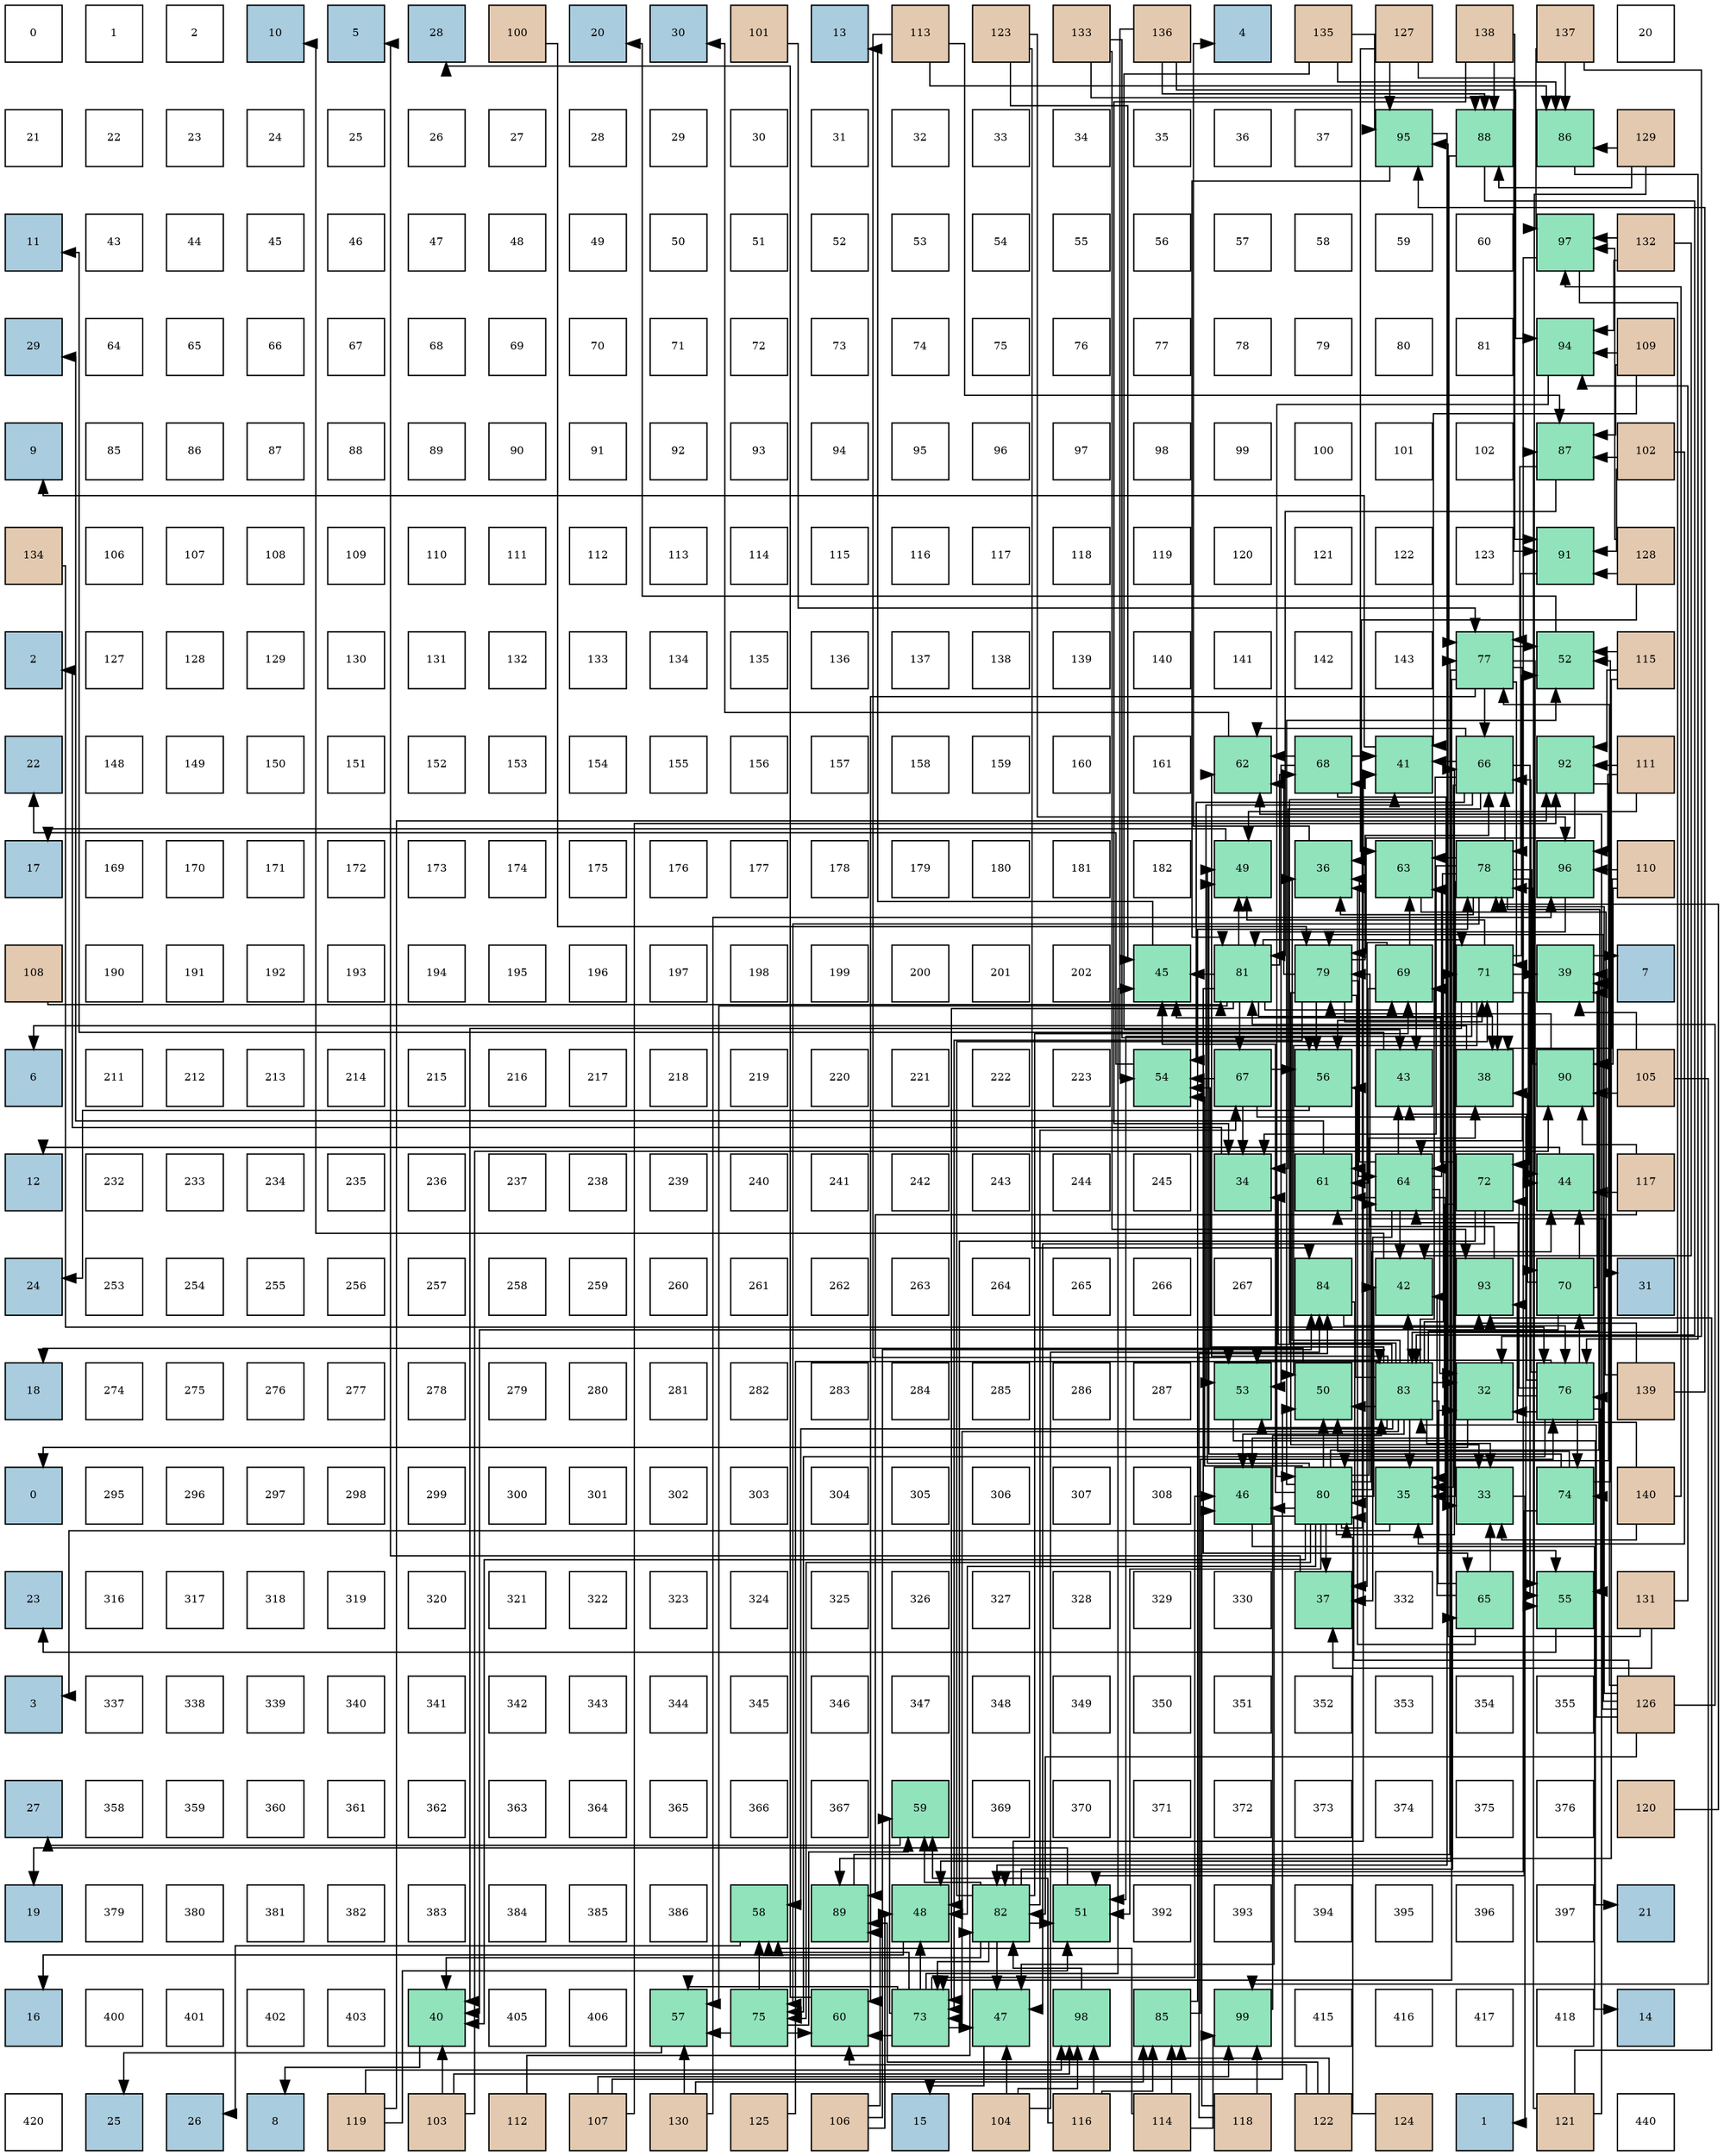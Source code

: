digraph layout{
 rankdir=TB;
 splines=ortho;
 node [style=filled shape=square fixedsize=true width=0.6];
0[label="0", fontsize=8, fillcolor="#ffffff"];
1[label="1", fontsize=8, fillcolor="#ffffff"];
2[label="2", fontsize=8, fillcolor="#ffffff"];
3[label="10", fontsize=8, fillcolor="#a9ccde"];
4[label="5", fontsize=8, fillcolor="#a9ccde"];
5[label="28", fontsize=8, fillcolor="#a9ccde"];
6[label="100", fontsize=8, fillcolor="#e3c9af"];
7[label="20", fontsize=8, fillcolor="#a9ccde"];
8[label="30", fontsize=8, fillcolor="#a9ccde"];
9[label="101", fontsize=8, fillcolor="#e3c9af"];
10[label="13", fontsize=8, fillcolor="#a9ccde"];
11[label="113", fontsize=8, fillcolor="#e3c9af"];
12[label="123", fontsize=8, fillcolor="#e3c9af"];
13[label="133", fontsize=8, fillcolor="#e3c9af"];
14[label="136", fontsize=8, fillcolor="#e3c9af"];
15[label="4", fontsize=8, fillcolor="#a9ccde"];
16[label="135", fontsize=8, fillcolor="#e3c9af"];
17[label="127", fontsize=8, fillcolor="#e3c9af"];
18[label="138", fontsize=8, fillcolor="#e3c9af"];
19[label="137", fontsize=8, fillcolor="#e3c9af"];
20[label="20", fontsize=8, fillcolor="#ffffff"];
21[label="21", fontsize=8, fillcolor="#ffffff"];
22[label="22", fontsize=8, fillcolor="#ffffff"];
23[label="23", fontsize=8, fillcolor="#ffffff"];
24[label="24", fontsize=8, fillcolor="#ffffff"];
25[label="25", fontsize=8, fillcolor="#ffffff"];
26[label="26", fontsize=8, fillcolor="#ffffff"];
27[label="27", fontsize=8, fillcolor="#ffffff"];
28[label="28", fontsize=8, fillcolor="#ffffff"];
29[label="29", fontsize=8, fillcolor="#ffffff"];
30[label="30", fontsize=8, fillcolor="#ffffff"];
31[label="31", fontsize=8, fillcolor="#ffffff"];
32[label="32", fontsize=8, fillcolor="#ffffff"];
33[label="33", fontsize=8, fillcolor="#ffffff"];
34[label="34", fontsize=8, fillcolor="#ffffff"];
35[label="35", fontsize=8, fillcolor="#ffffff"];
36[label="36", fontsize=8, fillcolor="#ffffff"];
37[label="37", fontsize=8, fillcolor="#ffffff"];
38[label="95", fontsize=8, fillcolor="#91e3bb"];
39[label="88", fontsize=8, fillcolor="#91e3bb"];
40[label="86", fontsize=8, fillcolor="#91e3bb"];
41[label="129", fontsize=8, fillcolor="#e3c9af"];
42[label="11", fontsize=8, fillcolor="#a9ccde"];
43[label="43", fontsize=8, fillcolor="#ffffff"];
44[label="44", fontsize=8, fillcolor="#ffffff"];
45[label="45", fontsize=8, fillcolor="#ffffff"];
46[label="46", fontsize=8, fillcolor="#ffffff"];
47[label="47", fontsize=8, fillcolor="#ffffff"];
48[label="48", fontsize=8, fillcolor="#ffffff"];
49[label="49", fontsize=8, fillcolor="#ffffff"];
50[label="50", fontsize=8, fillcolor="#ffffff"];
51[label="51", fontsize=8, fillcolor="#ffffff"];
52[label="52", fontsize=8, fillcolor="#ffffff"];
53[label="53", fontsize=8, fillcolor="#ffffff"];
54[label="54", fontsize=8, fillcolor="#ffffff"];
55[label="55", fontsize=8, fillcolor="#ffffff"];
56[label="56", fontsize=8, fillcolor="#ffffff"];
57[label="57", fontsize=8, fillcolor="#ffffff"];
58[label="58", fontsize=8, fillcolor="#ffffff"];
59[label="59", fontsize=8, fillcolor="#ffffff"];
60[label="60", fontsize=8, fillcolor="#ffffff"];
61[label="97", fontsize=8, fillcolor="#91e3bb"];
62[label="132", fontsize=8, fillcolor="#e3c9af"];
63[label="29", fontsize=8, fillcolor="#a9ccde"];
64[label="64", fontsize=8, fillcolor="#ffffff"];
65[label="65", fontsize=8, fillcolor="#ffffff"];
66[label="66", fontsize=8, fillcolor="#ffffff"];
67[label="67", fontsize=8, fillcolor="#ffffff"];
68[label="68", fontsize=8, fillcolor="#ffffff"];
69[label="69", fontsize=8, fillcolor="#ffffff"];
70[label="70", fontsize=8, fillcolor="#ffffff"];
71[label="71", fontsize=8, fillcolor="#ffffff"];
72[label="72", fontsize=8, fillcolor="#ffffff"];
73[label="73", fontsize=8, fillcolor="#ffffff"];
74[label="74", fontsize=8, fillcolor="#ffffff"];
75[label="75", fontsize=8, fillcolor="#ffffff"];
76[label="76", fontsize=8, fillcolor="#ffffff"];
77[label="77", fontsize=8, fillcolor="#ffffff"];
78[label="78", fontsize=8, fillcolor="#ffffff"];
79[label="79", fontsize=8, fillcolor="#ffffff"];
80[label="80", fontsize=8, fillcolor="#ffffff"];
81[label="81", fontsize=8, fillcolor="#ffffff"];
82[label="94", fontsize=8, fillcolor="#91e3bb"];
83[label="109", fontsize=8, fillcolor="#e3c9af"];
84[label="9", fontsize=8, fillcolor="#a9ccde"];
85[label="85", fontsize=8, fillcolor="#ffffff"];
86[label="86", fontsize=8, fillcolor="#ffffff"];
87[label="87", fontsize=8, fillcolor="#ffffff"];
88[label="88", fontsize=8, fillcolor="#ffffff"];
89[label="89", fontsize=8, fillcolor="#ffffff"];
90[label="90", fontsize=8, fillcolor="#ffffff"];
91[label="91", fontsize=8, fillcolor="#ffffff"];
92[label="92", fontsize=8, fillcolor="#ffffff"];
93[label="93", fontsize=8, fillcolor="#ffffff"];
94[label="94", fontsize=8, fillcolor="#ffffff"];
95[label="95", fontsize=8, fillcolor="#ffffff"];
96[label="96", fontsize=8, fillcolor="#ffffff"];
97[label="97", fontsize=8, fillcolor="#ffffff"];
98[label="98", fontsize=8, fillcolor="#ffffff"];
99[label="99", fontsize=8, fillcolor="#ffffff"];
100[label="100", fontsize=8, fillcolor="#ffffff"];
101[label="101", fontsize=8, fillcolor="#ffffff"];
102[label="102", fontsize=8, fillcolor="#ffffff"];
103[label="87", fontsize=8, fillcolor="#91e3bb"];
104[label="102", fontsize=8, fillcolor="#e3c9af"];
105[label="134", fontsize=8, fillcolor="#e3c9af"];
106[label="106", fontsize=8, fillcolor="#ffffff"];
107[label="107", fontsize=8, fillcolor="#ffffff"];
108[label="108", fontsize=8, fillcolor="#ffffff"];
109[label="109", fontsize=8, fillcolor="#ffffff"];
110[label="110", fontsize=8, fillcolor="#ffffff"];
111[label="111", fontsize=8, fillcolor="#ffffff"];
112[label="112", fontsize=8, fillcolor="#ffffff"];
113[label="113", fontsize=8, fillcolor="#ffffff"];
114[label="114", fontsize=8, fillcolor="#ffffff"];
115[label="115", fontsize=8, fillcolor="#ffffff"];
116[label="116", fontsize=8, fillcolor="#ffffff"];
117[label="117", fontsize=8, fillcolor="#ffffff"];
118[label="118", fontsize=8, fillcolor="#ffffff"];
119[label="119", fontsize=8, fillcolor="#ffffff"];
120[label="120", fontsize=8, fillcolor="#ffffff"];
121[label="121", fontsize=8, fillcolor="#ffffff"];
122[label="122", fontsize=8, fillcolor="#ffffff"];
123[label="123", fontsize=8, fillcolor="#ffffff"];
124[label="91", fontsize=8, fillcolor="#91e3bb"];
125[label="128", fontsize=8, fillcolor="#e3c9af"];
126[label="2", fontsize=8, fillcolor="#a9ccde"];
127[label="127", fontsize=8, fillcolor="#ffffff"];
128[label="128", fontsize=8, fillcolor="#ffffff"];
129[label="129", fontsize=8, fillcolor="#ffffff"];
130[label="130", fontsize=8, fillcolor="#ffffff"];
131[label="131", fontsize=8, fillcolor="#ffffff"];
132[label="132", fontsize=8, fillcolor="#ffffff"];
133[label="133", fontsize=8, fillcolor="#ffffff"];
134[label="134", fontsize=8, fillcolor="#ffffff"];
135[label="135", fontsize=8, fillcolor="#ffffff"];
136[label="136", fontsize=8, fillcolor="#ffffff"];
137[label="137", fontsize=8, fillcolor="#ffffff"];
138[label="138", fontsize=8, fillcolor="#ffffff"];
139[label="139", fontsize=8, fillcolor="#ffffff"];
140[label="140", fontsize=8, fillcolor="#ffffff"];
141[label="141", fontsize=8, fillcolor="#ffffff"];
142[label="142", fontsize=8, fillcolor="#ffffff"];
143[label="143", fontsize=8, fillcolor="#ffffff"];
144[label="77", fontsize=8, fillcolor="#91e3bb"];
145[label="52", fontsize=8, fillcolor="#91e3bb"];
146[label="115", fontsize=8, fillcolor="#e3c9af"];
147[label="22", fontsize=8, fillcolor="#a9ccde"];
148[label="148", fontsize=8, fillcolor="#ffffff"];
149[label="149", fontsize=8, fillcolor="#ffffff"];
150[label="150", fontsize=8, fillcolor="#ffffff"];
151[label="151", fontsize=8, fillcolor="#ffffff"];
152[label="152", fontsize=8, fillcolor="#ffffff"];
153[label="153", fontsize=8, fillcolor="#ffffff"];
154[label="154", fontsize=8, fillcolor="#ffffff"];
155[label="155", fontsize=8, fillcolor="#ffffff"];
156[label="156", fontsize=8, fillcolor="#ffffff"];
157[label="157", fontsize=8, fillcolor="#ffffff"];
158[label="158", fontsize=8, fillcolor="#ffffff"];
159[label="159", fontsize=8, fillcolor="#ffffff"];
160[label="160", fontsize=8, fillcolor="#ffffff"];
161[label="161", fontsize=8, fillcolor="#ffffff"];
162[label="62", fontsize=8, fillcolor="#91e3bb"];
163[label="68", fontsize=8, fillcolor="#91e3bb"];
164[label="41", fontsize=8, fillcolor="#91e3bb"];
165[label="66", fontsize=8, fillcolor="#91e3bb"];
166[label="92", fontsize=8, fillcolor="#91e3bb"];
167[label="111", fontsize=8, fillcolor="#e3c9af"];
168[label="17", fontsize=8, fillcolor="#a9ccde"];
169[label="169", fontsize=8, fillcolor="#ffffff"];
170[label="170", fontsize=8, fillcolor="#ffffff"];
171[label="171", fontsize=8, fillcolor="#ffffff"];
172[label="172", fontsize=8, fillcolor="#ffffff"];
173[label="173", fontsize=8, fillcolor="#ffffff"];
174[label="174", fontsize=8, fillcolor="#ffffff"];
175[label="175", fontsize=8, fillcolor="#ffffff"];
176[label="176", fontsize=8, fillcolor="#ffffff"];
177[label="177", fontsize=8, fillcolor="#ffffff"];
178[label="178", fontsize=8, fillcolor="#ffffff"];
179[label="179", fontsize=8, fillcolor="#ffffff"];
180[label="180", fontsize=8, fillcolor="#ffffff"];
181[label="181", fontsize=8, fillcolor="#ffffff"];
182[label="182", fontsize=8, fillcolor="#ffffff"];
183[label="49", fontsize=8, fillcolor="#91e3bb"];
184[label="36", fontsize=8, fillcolor="#91e3bb"];
185[label="63", fontsize=8, fillcolor="#91e3bb"];
186[label="78", fontsize=8, fillcolor="#91e3bb"];
187[label="96", fontsize=8, fillcolor="#91e3bb"];
188[label="110", fontsize=8, fillcolor="#e3c9af"];
189[label="108", fontsize=8, fillcolor="#e3c9af"];
190[label="190", fontsize=8, fillcolor="#ffffff"];
191[label="191", fontsize=8, fillcolor="#ffffff"];
192[label="192", fontsize=8, fillcolor="#ffffff"];
193[label="193", fontsize=8, fillcolor="#ffffff"];
194[label="194", fontsize=8, fillcolor="#ffffff"];
195[label="195", fontsize=8, fillcolor="#ffffff"];
196[label="196", fontsize=8, fillcolor="#ffffff"];
197[label="197", fontsize=8, fillcolor="#ffffff"];
198[label="198", fontsize=8, fillcolor="#ffffff"];
199[label="199", fontsize=8, fillcolor="#ffffff"];
200[label="200", fontsize=8, fillcolor="#ffffff"];
201[label="201", fontsize=8, fillcolor="#ffffff"];
202[label="202", fontsize=8, fillcolor="#ffffff"];
203[label="45", fontsize=8, fillcolor="#91e3bb"];
204[label="81", fontsize=8, fillcolor="#91e3bb"];
205[label="79", fontsize=8, fillcolor="#91e3bb"];
206[label="69", fontsize=8, fillcolor="#91e3bb"];
207[label="71", fontsize=8, fillcolor="#91e3bb"];
208[label="39", fontsize=8, fillcolor="#91e3bb"];
209[label="7", fontsize=8, fillcolor="#a9ccde"];
210[label="6", fontsize=8, fillcolor="#a9ccde"];
211[label="211", fontsize=8, fillcolor="#ffffff"];
212[label="212", fontsize=8, fillcolor="#ffffff"];
213[label="213", fontsize=8, fillcolor="#ffffff"];
214[label="214", fontsize=8, fillcolor="#ffffff"];
215[label="215", fontsize=8, fillcolor="#ffffff"];
216[label="216", fontsize=8, fillcolor="#ffffff"];
217[label="217", fontsize=8, fillcolor="#ffffff"];
218[label="218", fontsize=8, fillcolor="#ffffff"];
219[label="219", fontsize=8, fillcolor="#ffffff"];
220[label="220", fontsize=8, fillcolor="#ffffff"];
221[label="221", fontsize=8, fillcolor="#ffffff"];
222[label="222", fontsize=8, fillcolor="#ffffff"];
223[label="223", fontsize=8, fillcolor="#ffffff"];
224[label="54", fontsize=8, fillcolor="#91e3bb"];
225[label="67", fontsize=8, fillcolor="#91e3bb"];
226[label="56", fontsize=8, fillcolor="#91e3bb"];
227[label="43", fontsize=8, fillcolor="#91e3bb"];
228[label="38", fontsize=8, fillcolor="#91e3bb"];
229[label="90", fontsize=8, fillcolor="#91e3bb"];
230[label="105", fontsize=8, fillcolor="#e3c9af"];
231[label="12", fontsize=8, fillcolor="#a9ccde"];
232[label="232", fontsize=8, fillcolor="#ffffff"];
233[label="233", fontsize=8, fillcolor="#ffffff"];
234[label="234", fontsize=8, fillcolor="#ffffff"];
235[label="235", fontsize=8, fillcolor="#ffffff"];
236[label="236", fontsize=8, fillcolor="#ffffff"];
237[label="237", fontsize=8, fillcolor="#ffffff"];
238[label="238", fontsize=8, fillcolor="#ffffff"];
239[label="239", fontsize=8, fillcolor="#ffffff"];
240[label="240", fontsize=8, fillcolor="#ffffff"];
241[label="241", fontsize=8, fillcolor="#ffffff"];
242[label="242", fontsize=8, fillcolor="#ffffff"];
243[label="243", fontsize=8, fillcolor="#ffffff"];
244[label="244", fontsize=8, fillcolor="#ffffff"];
245[label="245", fontsize=8, fillcolor="#ffffff"];
246[label="34", fontsize=8, fillcolor="#91e3bb"];
247[label="61", fontsize=8, fillcolor="#91e3bb"];
248[label="64", fontsize=8, fillcolor="#91e3bb"];
249[label="72", fontsize=8, fillcolor="#91e3bb"];
250[label="44", fontsize=8, fillcolor="#91e3bb"];
251[label="117", fontsize=8, fillcolor="#e3c9af"];
252[label="24", fontsize=8, fillcolor="#a9ccde"];
253[label="253", fontsize=8, fillcolor="#ffffff"];
254[label="254", fontsize=8, fillcolor="#ffffff"];
255[label="255", fontsize=8, fillcolor="#ffffff"];
256[label="256", fontsize=8, fillcolor="#ffffff"];
257[label="257", fontsize=8, fillcolor="#ffffff"];
258[label="258", fontsize=8, fillcolor="#ffffff"];
259[label="259", fontsize=8, fillcolor="#ffffff"];
260[label="260", fontsize=8, fillcolor="#ffffff"];
261[label="261", fontsize=8, fillcolor="#ffffff"];
262[label="262", fontsize=8, fillcolor="#ffffff"];
263[label="263", fontsize=8, fillcolor="#ffffff"];
264[label="264", fontsize=8, fillcolor="#ffffff"];
265[label="265", fontsize=8, fillcolor="#ffffff"];
266[label="266", fontsize=8, fillcolor="#ffffff"];
267[label="267", fontsize=8, fillcolor="#ffffff"];
268[label="84", fontsize=8, fillcolor="#91e3bb"];
269[label="42", fontsize=8, fillcolor="#91e3bb"];
270[label="93", fontsize=8, fillcolor="#91e3bb"];
271[label="70", fontsize=8, fillcolor="#91e3bb"];
272[label="31", fontsize=8, fillcolor="#a9ccde"];
273[label="18", fontsize=8, fillcolor="#a9ccde"];
274[label="274", fontsize=8, fillcolor="#ffffff"];
275[label="275", fontsize=8, fillcolor="#ffffff"];
276[label="276", fontsize=8, fillcolor="#ffffff"];
277[label="277", fontsize=8, fillcolor="#ffffff"];
278[label="278", fontsize=8, fillcolor="#ffffff"];
279[label="279", fontsize=8, fillcolor="#ffffff"];
280[label="280", fontsize=8, fillcolor="#ffffff"];
281[label="281", fontsize=8, fillcolor="#ffffff"];
282[label="282", fontsize=8, fillcolor="#ffffff"];
283[label="283", fontsize=8, fillcolor="#ffffff"];
284[label="284", fontsize=8, fillcolor="#ffffff"];
285[label="285", fontsize=8, fillcolor="#ffffff"];
286[label="286", fontsize=8, fillcolor="#ffffff"];
287[label="287", fontsize=8, fillcolor="#ffffff"];
288[label="53", fontsize=8, fillcolor="#91e3bb"];
289[label="50", fontsize=8, fillcolor="#91e3bb"];
290[label="83", fontsize=8, fillcolor="#91e3bb"];
291[label="32", fontsize=8, fillcolor="#91e3bb"];
292[label="76", fontsize=8, fillcolor="#91e3bb"];
293[label="139", fontsize=8, fillcolor="#e3c9af"];
294[label="0", fontsize=8, fillcolor="#a9ccde"];
295[label="295", fontsize=8, fillcolor="#ffffff"];
296[label="296", fontsize=8, fillcolor="#ffffff"];
297[label="297", fontsize=8, fillcolor="#ffffff"];
298[label="298", fontsize=8, fillcolor="#ffffff"];
299[label="299", fontsize=8, fillcolor="#ffffff"];
300[label="300", fontsize=8, fillcolor="#ffffff"];
301[label="301", fontsize=8, fillcolor="#ffffff"];
302[label="302", fontsize=8, fillcolor="#ffffff"];
303[label="303", fontsize=8, fillcolor="#ffffff"];
304[label="304", fontsize=8, fillcolor="#ffffff"];
305[label="305", fontsize=8, fillcolor="#ffffff"];
306[label="306", fontsize=8, fillcolor="#ffffff"];
307[label="307", fontsize=8, fillcolor="#ffffff"];
308[label="308", fontsize=8, fillcolor="#ffffff"];
309[label="46", fontsize=8, fillcolor="#91e3bb"];
310[label="80", fontsize=8, fillcolor="#91e3bb"];
311[label="35", fontsize=8, fillcolor="#91e3bb"];
312[label="33", fontsize=8, fillcolor="#91e3bb"];
313[label="74", fontsize=8, fillcolor="#91e3bb"];
314[label="140", fontsize=8, fillcolor="#e3c9af"];
315[label="23", fontsize=8, fillcolor="#a9ccde"];
316[label="316", fontsize=8, fillcolor="#ffffff"];
317[label="317", fontsize=8, fillcolor="#ffffff"];
318[label="318", fontsize=8, fillcolor="#ffffff"];
319[label="319", fontsize=8, fillcolor="#ffffff"];
320[label="320", fontsize=8, fillcolor="#ffffff"];
321[label="321", fontsize=8, fillcolor="#ffffff"];
322[label="322", fontsize=8, fillcolor="#ffffff"];
323[label="323", fontsize=8, fillcolor="#ffffff"];
324[label="324", fontsize=8, fillcolor="#ffffff"];
325[label="325", fontsize=8, fillcolor="#ffffff"];
326[label="326", fontsize=8, fillcolor="#ffffff"];
327[label="327", fontsize=8, fillcolor="#ffffff"];
328[label="328", fontsize=8, fillcolor="#ffffff"];
329[label="329", fontsize=8, fillcolor="#ffffff"];
330[label="330", fontsize=8, fillcolor="#ffffff"];
331[label="37", fontsize=8, fillcolor="#91e3bb"];
332[label="332", fontsize=8, fillcolor="#ffffff"];
333[label="65", fontsize=8, fillcolor="#91e3bb"];
334[label="55", fontsize=8, fillcolor="#91e3bb"];
335[label="131", fontsize=8, fillcolor="#e3c9af"];
336[label="3", fontsize=8, fillcolor="#a9ccde"];
337[label="337", fontsize=8, fillcolor="#ffffff"];
338[label="338", fontsize=8, fillcolor="#ffffff"];
339[label="339", fontsize=8, fillcolor="#ffffff"];
340[label="340", fontsize=8, fillcolor="#ffffff"];
341[label="341", fontsize=8, fillcolor="#ffffff"];
342[label="342", fontsize=8, fillcolor="#ffffff"];
343[label="343", fontsize=8, fillcolor="#ffffff"];
344[label="344", fontsize=8, fillcolor="#ffffff"];
345[label="345", fontsize=8, fillcolor="#ffffff"];
346[label="346", fontsize=8, fillcolor="#ffffff"];
347[label="347", fontsize=8, fillcolor="#ffffff"];
348[label="348", fontsize=8, fillcolor="#ffffff"];
349[label="349", fontsize=8, fillcolor="#ffffff"];
350[label="350", fontsize=8, fillcolor="#ffffff"];
351[label="351", fontsize=8, fillcolor="#ffffff"];
352[label="352", fontsize=8, fillcolor="#ffffff"];
353[label="353", fontsize=8, fillcolor="#ffffff"];
354[label="354", fontsize=8, fillcolor="#ffffff"];
355[label="355", fontsize=8, fillcolor="#ffffff"];
356[label="126", fontsize=8, fillcolor="#e3c9af"];
357[label="27", fontsize=8, fillcolor="#a9ccde"];
358[label="358", fontsize=8, fillcolor="#ffffff"];
359[label="359", fontsize=8, fillcolor="#ffffff"];
360[label="360", fontsize=8, fillcolor="#ffffff"];
361[label="361", fontsize=8, fillcolor="#ffffff"];
362[label="362", fontsize=8, fillcolor="#ffffff"];
363[label="363", fontsize=8, fillcolor="#ffffff"];
364[label="364", fontsize=8, fillcolor="#ffffff"];
365[label="365", fontsize=8, fillcolor="#ffffff"];
366[label="366", fontsize=8, fillcolor="#ffffff"];
367[label="367", fontsize=8, fillcolor="#ffffff"];
368[label="59", fontsize=8, fillcolor="#91e3bb"];
369[label="369", fontsize=8, fillcolor="#ffffff"];
370[label="370", fontsize=8, fillcolor="#ffffff"];
371[label="371", fontsize=8, fillcolor="#ffffff"];
372[label="372", fontsize=8, fillcolor="#ffffff"];
373[label="373", fontsize=8, fillcolor="#ffffff"];
374[label="374", fontsize=8, fillcolor="#ffffff"];
375[label="375", fontsize=8, fillcolor="#ffffff"];
376[label="376", fontsize=8, fillcolor="#ffffff"];
377[label="120", fontsize=8, fillcolor="#e3c9af"];
378[label="19", fontsize=8, fillcolor="#a9ccde"];
379[label="379", fontsize=8, fillcolor="#ffffff"];
380[label="380", fontsize=8, fillcolor="#ffffff"];
381[label="381", fontsize=8, fillcolor="#ffffff"];
382[label="382", fontsize=8, fillcolor="#ffffff"];
383[label="383", fontsize=8, fillcolor="#ffffff"];
384[label="384", fontsize=8, fillcolor="#ffffff"];
385[label="385", fontsize=8, fillcolor="#ffffff"];
386[label="386", fontsize=8, fillcolor="#ffffff"];
387[label="58", fontsize=8, fillcolor="#91e3bb"];
388[label="89", fontsize=8, fillcolor="#91e3bb"];
389[label="48", fontsize=8, fillcolor="#91e3bb"];
390[label="82", fontsize=8, fillcolor="#91e3bb"];
391[label="51", fontsize=8, fillcolor="#91e3bb"];
392[label="392", fontsize=8, fillcolor="#ffffff"];
393[label="393", fontsize=8, fillcolor="#ffffff"];
394[label="394", fontsize=8, fillcolor="#ffffff"];
395[label="395", fontsize=8, fillcolor="#ffffff"];
396[label="396", fontsize=8, fillcolor="#ffffff"];
397[label="397", fontsize=8, fillcolor="#ffffff"];
398[label="21", fontsize=8, fillcolor="#a9ccde"];
399[label="16", fontsize=8, fillcolor="#a9ccde"];
400[label="400", fontsize=8, fillcolor="#ffffff"];
401[label="401", fontsize=8, fillcolor="#ffffff"];
402[label="402", fontsize=8, fillcolor="#ffffff"];
403[label="403", fontsize=8, fillcolor="#ffffff"];
404[label="40", fontsize=8, fillcolor="#91e3bb"];
405[label="405", fontsize=8, fillcolor="#ffffff"];
406[label="406", fontsize=8, fillcolor="#ffffff"];
407[label="57", fontsize=8, fillcolor="#91e3bb"];
408[label="75", fontsize=8, fillcolor="#91e3bb"];
409[label="60", fontsize=8, fillcolor="#91e3bb"];
410[label="73", fontsize=8, fillcolor="#91e3bb"];
411[label="47", fontsize=8, fillcolor="#91e3bb"];
412[label="98", fontsize=8, fillcolor="#91e3bb"];
413[label="85", fontsize=8, fillcolor="#91e3bb"];
414[label="99", fontsize=8, fillcolor="#91e3bb"];
415[label="415", fontsize=8, fillcolor="#ffffff"];
416[label="416", fontsize=8, fillcolor="#ffffff"];
417[label="417", fontsize=8, fillcolor="#ffffff"];
418[label="418", fontsize=8, fillcolor="#ffffff"];
419[label="14", fontsize=8, fillcolor="#a9ccde"];
420[label="420", fontsize=8, fillcolor="#ffffff"];
421[label="25", fontsize=8, fillcolor="#a9ccde"];
422[label="26", fontsize=8, fillcolor="#a9ccde"];
423[label="8", fontsize=8, fillcolor="#a9ccde"];
424[label="119", fontsize=8, fillcolor="#e3c9af"];
425[label="103", fontsize=8, fillcolor="#e3c9af"];
426[label="112", fontsize=8, fillcolor="#e3c9af"];
427[label="107", fontsize=8, fillcolor="#e3c9af"];
428[label="130", fontsize=8, fillcolor="#e3c9af"];
429[label="125", fontsize=8, fillcolor="#e3c9af"];
430[label="106", fontsize=8, fillcolor="#e3c9af"];
431[label="15", fontsize=8, fillcolor="#a9ccde"];
432[label="104", fontsize=8, fillcolor="#e3c9af"];
433[label="116", fontsize=8, fillcolor="#e3c9af"];
434[label="114", fontsize=8, fillcolor="#e3c9af"];
435[label="118", fontsize=8, fillcolor="#e3c9af"];
436[label="122", fontsize=8, fillcolor="#e3c9af"];
437[label="124", fontsize=8, fillcolor="#e3c9af"];
438[label="1", fontsize=8, fillcolor="#a9ccde"];
439[label="121", fontsize=8, fillcolor="#e3c9af"];
440[label="440", fontsize=8, fillcolor="#ffffff"];
edge [constraint=false, style=vis];291 -> 294;
312 -> 438;
246 -> 126;
311 -> 336;
184 -> 15;
331 -> 4;
228 -> 210;
208 -> 209;
404 -> 423;
164 -> 84;
269 -> 3;
227 -> 42;
250 -> 231;
203 -> 10;
309 -> 419;
411 -> 431;
389 -> 399;
183 -> 168;
289 -> 273;
391 -> 378;
145 -> 7;
288 -> 398;
224 -> 147;
334 -> 315;
226 -> 252;
407 -> 421;
387 -> 422;
368 -> 357;
409 -> 5;
247 -> 63;
162 -> 8;
185 -> 272;
248 -> 291;
248 -> 312;
248 -> 184;
248 -> 331;
248 -> 269;
248 -> 227;
248 -> 247;
248 -> 185;
333 -> 291;
333 -> 312;
333 -> 184;
333 -> 269;
165 -> 246;
165 -> 311;
165 -> 164;
165 -> 288;
165 -> 224;
165 -> 334;
165 -> 226;
165 -> 162;
225 -> 246;
225 -> 224;
225 -> 334;
225 -> 226;
163 -> 311;
163 -> 164;
163 -> 288;
163 -> 162;
206 -> 331;
206 -> 227;
206 -> 247;
206 -> 185;
271 -> 228;
271 -> 208;
271 -> 404;
271 -> 250;
207 -> 228;
207 -> 208;
207 -> 404;
207 -> 250;
207 -> 183;
207 -> 289;
207 -> 391;
207 -> 145;
249 -> 203;
249 -> 309;
249 -> 411;
249 -> 389;
410 -> 203;
410 -> 309;
410 -> 411;
410 -> 389;
410 -> 407;
410 -> 387;
410 -> 368;
410 -> 409;
313 -> 183;
313 -> 289;
313 -> 391;
313 -> 145;
408 -> 407;
408 -> 387;
408 -> 368;
408 -> 409;
292 -> 291;
292 -> 227;
292 -> 288;
292 -> 334;
292 -> 248;
292 -> 165;
292 -> 271;
292 -> 249;
292 -> 313;
292 -> 408;
144 -> 250;
144 -> 389;
144 -> 145;
144 -> 409;
144 -> 248;
144 -> 165;
144 -> 207;
144 -> 410;
186 -> 246;
186 -> 311;
186 -> 184;
186 -> 185;
186 -> 248;
186 -> 165;
186 -> 271;
186 -> 249;
186 -> 313;
186 -> 408;
205 -> 312;
205 -> 226;
205 -> 247;
205 -> 162;
205 -> 248;
205 -> 165;
205 -> 207;
205 -> 410;
310 -> 331;
310 -> 228;
310 -> 208;
310 -> 404;
310 -> 164;
310 -> 269;
310 -> 250;
310 -> 203;
310 -> 309;
310 -> 411;
310 -> 389;
310 -> 183;
310 -> 289;
310 -> 391;
310 -> 145;
310 -> 224;
310 -> 248;
310 -> 165;
310 -> 408;
204 -> 228;
204 -> 203;
204 -> 183;
204 -> 407;
204 -> 333;
204 -> 225;
204 -> 163;
204 -> 206;
204 -> 207;
204 -> 410;
390 -> 404;
390 -> 411;
390 -> 391;
390 -> 368;
390 -> 333;
390 -> 225;
390 -> 163;
390 -> 206;
390 -> 207;
390 -> 410;
290 -> 291;
290 -> 312;
290 -> 246;
290 -> 311;
290 -> 184;
290 -> 208;
290 -> 164;
290 -> 269;
290 -> 309;
290 -> 289;
290 -> 288;
290 -> 224;
290 -> 334;
290 -> 226;
290 -> 387;
290 -> 162;
290 -> 206;
290 -> 207;
290 -> 410;
268 -> 292;
268 -> 310;
413 -> 292;
413 -> 186;
40 -> 292;
103 -> 144;
103 -> 204;
39 -> 144;
39 -> 290;
388 -> 144;
229 -> 186;
229 -> 205;
124 -> 186;
166 -> 205;
166 -> 310;
270 -> 205;
82 -> 310;
38 -> 204;
38 -> 390;
187 -> 204;
61 -> 390;
61 -> 290;
412 -> 390;
414 -> 290;
6 -> 205;
9 -> 144;
104 -> 311;
104 -> 103;
104 -> 124;
425 -> 404;
425 -> 229;
425 -> 412;
432 -> 411;
432 -> 268;
432 -> 412;
230 -> 208;
230 -> 229;
230 -> 414;
430 -> 389;
430 -> 268;
430 -> 388;
427 -> 289;
427 -> 166;
427 -> 414;
189 -> 204;
83 -> 164;
83 -> 103;
83 -> 82;
188 -> 228;
188 -> 229;
188 -> 187;
167 -> 183;
167 -> 166;
167 -> 187;
426 -> 390;
11 -> 288;
11 -> 40;
11 -> 103;
434 -> 387;
434 -> 413;
434 -> 414;
146 -> 145;
146 -> 388;
146 -> 166;
433 -> 368;
433 -> 413;
433 -> 412;
251 -> 250;
251 -> 388;
251 -> 229;
435 -> 309;
435 -> 268;
435 -> 414;
424 -> 391;
424 -> 166;
424 -> 412;
377 -> 186;
439 -> 162;
439 -> 103;
439 -> 270;
436 -> 409;
436 -> 413;
436 -> 388;
12 -> 203;
12 -> 268;
12 -> 187;
437 -> 310;
429 -> 290;
356 -> 292;
356 -> 144;
356 -> 186;
356 -> 205;
356 -> 310;
356 -> 204;
356 -> 390;
356 -> 290;
17 -> 185;
17 -> 124;
17 -> 38;
125 -> 184;
125 -> 124;
125 -> 61;
41 -> 334;
41 -> 40;
41 -> 39;
428 -> 407;
428 -> 413;
428 -> 187;
335 -> 331;
335 -> 82;
335 -> 38;
62 -> 269;
62 -> 82;
62 -> 61;
13 -> 226;
13 -> 39;
13 -> 270;
105 -> 292;
16 -> 227;
16 -> 40;
16 -> 38;
14 -> 224;
14 -> 39;
14 -> 82;
19 -> 291;
19 -> 40;
19 -> 61;
18 -> 246;
18 -> 39;
18 -> 124;
293 -> 247;
293 -> 270;
293 -> 38;
314 -> 312;
314 -> 270;
314 -> 61;
edge [constraint=true, style=invis];
0 -> 21 -> 42 -> 63 -> 84 -> 105 -> 126 -> 147 -> 168 -> 189 -> 210 -> 231 -> 252 -> 273 -> 294 -> 315 -> 336 -> 357 -> 378 -> 399 -> 420;
1 -> 22 -> 43 -> 64 -> 85 -> 106 -> 127 -> 148 -> 169 -> 190 -> 211 -> 232 -> 253 -> 274 -> 295 -> 316 -> 337 -> 358 -> 379 -> 400 -> 421;
2 -> 23 -> 44 -> 65 -> 86 -> 107 -> 128 -> 149 -> 170 -> 191 -> 212 -> 233 -> 254 -> 275 -> 296 -> 317 -> 338 -> 359 -> 380 -> 401 -> 422;
3 -> 24 -> 45 -> 66 -> 87 -> 108 -> 129 -> 150 -> 171 -> 192 -> 213 -> 234 -> 255 -> 276 -> 297 -> 318 -> 339 -> 360 -> 381 -> 402 -> 423;
4 -> 25 -> 46 -> 67 -> 88 -> 109 -> 130 -> 151 -> 172 -> 193 -> 214 -> 235 -> 256 -> 277 -> 298 -> 319 -> 340 -> 361 -> 382 -> 403 -> 424;
5 -> 26 -> 47 -> 68 -> 89 -> 110 -> 131 -> 152 -> 173 -> 194 -> 215 -> 236 -> 257 -> 278 -> 299 -> 320 -> 341 -> 362 -> 383 -> 404 -> 425;
6 -> 27 -> 48 -> 69 -> 90 -> 111 -> 132 -> 153 -> 174 -> 195 -> 216 -> 237 -> 258 -> 279 -> 300 -> 321 -> 342 -> 363 -> 384 -> 405 -> 426;
7 -> 28 -> 49 -> 70 -> 91 -> 112 -> 133 -> 154 -> 175 -> 196 -> 217 -> 238 -> 259 -> 280 -> 301 -> 322 -> 343 -> 364 -> 385 -> 406 -> 427;
8 -> 29 -> 50 -> 71 -> 92 -> 113 -> 134 -> 155 -> 176 -> 197 -> 218 -> 239 -> 260 -> 281 -> 302 -> 323 -> 344 -> 365 -> 386 -> 407 -> 428;
9 -> 30 -> 51 -> 72 -> 93 -> 114 -> 135 -> 156 -> 177 -> 198 -> 219 -> 240 -> 261 -> 282 -> 303 -> 324 -> 345 -> 366 -> 387 -> 408 -> 429;
10 -> 31 -> 52 -> 73 -> 94 -> 115 -> 136 -> 157 -> 178 -> 199 -> 220 -> 241 -> 262 -> 283 -> 304 -> 325 -> 346 -> 367 -> 388 -> 409 -> 430;
11 -> 32 -> 53 -> 74 -> 95 -> 116 -> 137 -> 158 -> 179 -> 200 -> 221 -> 242 -> 263 -> 284 -> 305 -> 326 -> 347 -> 368 -> 389 -> 410 -> 431;
12 -> 33 -> 54 -> 75 -> 96 -> 117 -> 138 -> 159 -> 180 -> 201 -> 222 -> 243 -> 264 -> 285 -> 306 -> 327 -> 348 -> 369 -> 390 -> 411 -> 432;
13 -> 34 -> 55 -> 76 -> 97 -> 118 -> 139 -> 160 -> 181 -> 202 -> 223 -> 244 -> 265 -> 286 -> 307 -> 328 -> 349 -> 370 -> 391 -> 412 -> 433;
14 -> 35 -> 56 -> 77 -> 98 -> 119 -> 140 -> 161 -> 182 -> 203 -> 224 -> 245 -> 266 -> 287 -> 308 -> 329 -> 350 -> 371 -> 392 -> 413 -> 434;
15 -> 36 -> 57 -> 78 -> 99 -> 120 -> 141 -> 162 -> 183 -> 204 -> 225 -> 246 -> 267 -> 288 -> 309 -> 330 -> 351 -> 372 -> 393 -> 414 -> 435;
16 -> 37 -> 58 -> 79 -> 100 -> 121 -> 142 -> 163 -> 184 -> 205 -> 226 -> 247 -> 268 -> 289 -> 310 -> 331 -> 352 -> 373 -> 394 -> 415 -> 436;
17 -> 38 -> 59 -> 80 -> 101 -> 122 -> 143 -> 164 -> 185 -> 206 -> 227 -> 248 -> 269 -> 290 -> 311 -> 332 -> 353 -> 374 -> 395 -> 416 -> 437;
18 -> 39 -> 60 -> 81 -> 102 -> 123 -> 144 -> 165 -> 186 -> 207 -> 228 -> 249 -> 270 -> 291 -> 312 -> 333 -> 354 -> 375 -> 396 -> 417 -> 438;
19 -> 40 -> 61 -> 82 -> 103 -> 124 -> 145 -> 166 -> 187 -> 208 -> 229 -> 250 -> 271 -> 292 -> 313 -> 334 -> 355 -> 376 -> 397 -> 418 -> 439;
20 -> 41 -> 62 -> 83 -> 104 -> 125 -> 146 -> 167 -> 188 -> 209 -> 230 -> 251 -> 272 -> 293 -> 314 -> 335 -> 356 -> 377 -> 398 -> 419 -> 440;
rank = same {0 -> 1 -> 2 -> 3 -> 4 -> 5 -> 6 -> 7 -> 8 -> 9 -> 10 -> 11 -> 12 -> 13 -> 14 -> 15 -> 16 -> 17 -> 18 -> 19 -> 20};
rank = same {21 -> 22 -> 23 -> 24 -> 25 -> 26 -> 27 -> 28 -> 29 -> 30 -> 31 -> 32 -> 33 -> 34 -> 35 -> 36 -> 37 -> 38 -> 39 -> 40 -> 41};
rank = same {42 -> 43 -> 44 -> 45 -> 46 -> 47 -> 48 -> 49 -> 50 -> 51 -> 52 -> 53 -> 54 -> 55 -> 56 -> 57 -> 58 -> 59 -> 60 -> 61 -> 62};
rank = same {63 -> 64 -> 65 -> 66 -> 67 -> 68 -> 69 -> 70 -> 71 -> 72 -> 73 -> 74 -> 75 -> 76 -> 77 -> 78 -> 79 -> 80 -> 81 -> 82 -> 83};
rank = same {84 -> 85 -> 86 -> 87 -> 88 -> 89 -> 90 -> 91 -> 92 -> 93 -> 94 -> 95 -> 96 -> 97 -> 98 -> 99 -> 100 -> 101 -> 102 -> 103 -> 104};
rank = same {105 -> 106 -> 107 -> 108 -> 109 -> 110 -> 111 -> 112 -> 113 -> 114 -> 115 -> 116 -> 117 -> 118 -> 119 -> 120 -> 121 -> 122 -> 123 -> 124 -> 125};
rank = same {126 -> 127 -> 128 -> 129 -> 130 -> 131 -> 132 -> 133 -> 134 -> 135 -> 136 -> 137 -> 138 -> 139 -> 140 -> 141 -> 142 -> 143 -> 144 -> 145 -> 146};
rank = same {147 -> 148 -> 149 -> 150 -> 151 -> 152 -> 153 -> 154 -> 155 -> 156 -> 157 -> 158 -> 159 -> 160 -> 161 -> 162 -> 163 -> 164 -> 165 -> 166 -> 167};
rank = same {168 -> 169 -> 170 -> 171 -> 172 -> 173 -> 174 -> 175 -> 176 -> 177 -> 178 -> 179 -> 180 -> 181 -> 182 -> 183 -> 184 -> 185 -> 186 -> 187 -> 188};
rank = same {189 -> 190 -> 191 -> 192 -> 193 -> 194 -> 195 -> 196 -> 197 -> 198 -> 199 -> 200 -> 201 -> 202 -> 203 -> 204 -> 205 -> 206 -> 207 -> 208 -> 209};
rank = same {210 -> 211 -> 212 -> 213 -> 214 -> 215 -> 216 -> 217 -> 218 -> 219 -> 220 -> 221 -> 222 -> 223 -> 224 -> 225 -> 226 -> 227 -> 228 -> 229 -> 230};
rank = same {231 -> 232 -> 233 -> 234 -> 235 -> 236 -> 237 -> 238 -> 239 -> 240 -> 241 -> 242 -> 243 -> 244 -> 245 -> 246 -> 247 -> 248 -> 249 -> 250 -> 251};
rank = same {252 -> 253 -> 254 -> 255 -> 256 -> 257 -> 258 -> 259 -> 260 -> 261 -> 262 -> 263 -> 264 -> 265 -> 266 -> 267 -> 268 -> 269 -> 270 -> 271 -> 272};
rank = same {273 -> 274 -> 275 -> 276 -> 277 -> 278 -> 279 -> 280 -> 281 -> 282 -> 283 -> 284 -> 285 -> 286 -> 287 -> 288 -> 289 -> 290 -> 291 -> 292 -> 293};
rank = same {294 -> 295 -> 296 -> 297 -> 298 -> 299 -> 300 -> 301 -> 302 -> 303 -> 304 -> 305 -> 306 -> 307 -> 308 -> 309 -> 310 -> 311 -> 312 -> 313 -> 314};
rank = same {315 -> 316 -> 317 -> 318 -> 319 -> 320 -> 321 -> 322 -> 323 -> 324 -> 325 -> 326 -> 327 -> 328 -> 329 -> 330 -> 331 -> 332 -> 333 -> 334 -> 335};
rank = same {336 -> 337 -> 338 -> 339 -> 340 -> 341 -> 342 -> 343 -> 344 -> 345 -> 346 -> 347 -> 348 -> 349 -> 350 -> 351 -> 352 -> 353 -> 354 -> 355 -> 356};
rank = same {357 -> 358 -> 359 -> 360 -> 361 -> 362 -> 363 -> 364 -> 365 -> 366 -> 367 -> 368 -> 369 -> 370 -> 371 -> 372 -> 373 -> 374 -> 375 -> 376 -> 377};
rank = same {378 -> 379 -> 380 -> 381 -> 382 -> 383 -> 384 -> 385 -> 386 -> 387 -> 388 -> 389 -> 390 -> 391 -> 392 -> 393 -> 394 -> 395 -> 396 -> 397 -> 398};
rank = same {399 -> 400 -> 401 -> 402 -> 403 -> 404 -> 405 -> 406 -> 407 -> 408 -> 409 -> 410 -> 411 -> 412 -> 413 -> 414 -> 415 -> 416 -> 417 -> 418 -> 419};
rank = same {420 -> 421 -> 422 -> 423 -> 424 -> 425 -> 426 -> 427 -> 428 -> 429 -> 430 -> 431 -> 432 -> 433 -> 434 -> 435 -> 436 -> 437 -> 438 -> 439 -> 440};
}